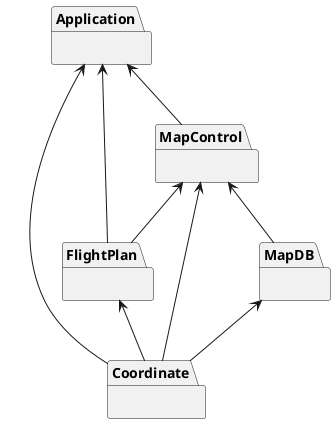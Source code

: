 @startuml
package Application { }
package Coordinate { }
package FlightPlan { }
package MapControl { }
package MapDB { }

Application <-- Coordinate
Application <-- FlightPlan
Application <-- MapControl

FlightPlan <-- Coordinate

MapControl <-- Coordinate
MapControl <-- FlightPlan
MapControl <-- MapDB

MapDB <-- Coordinate

@enduml
